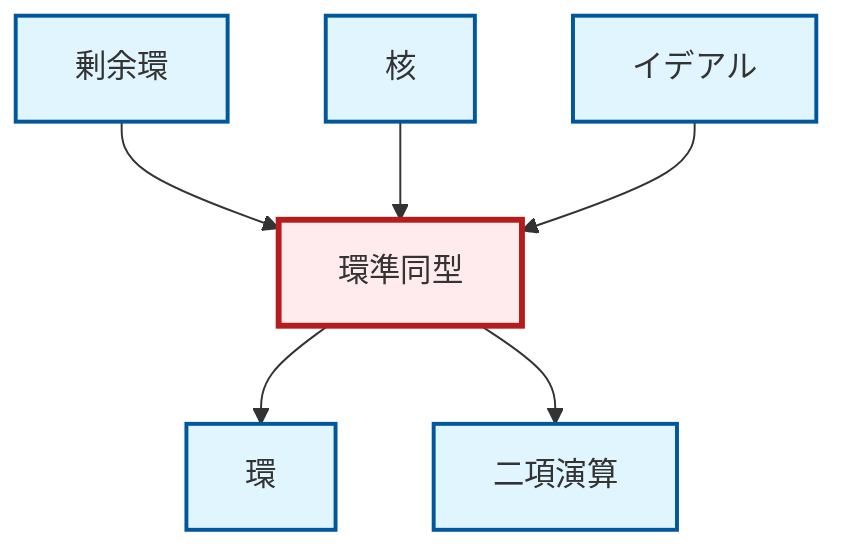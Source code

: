 graph TD
    classDef definition fill:#e1f5fe,stroke:#01579b,stroke-width:2px
    classDef theorem fill:#f3e5f5,stroke:#4a148c,stroke-width:2px
    classDef axiom fill:#fff3e0,stroke:#e65100,stroke-width:2px
    classDef example fill:#e8f5e9,stroke:#1b5e20,stroke-width:2px
    classDef current fill:#ffebee,stroke:#b71c1c,stroke-width:3px
    def-kernel["核"]:::definition
    def-ring["環"]:::definition
    def-ideal["イデアル"]:::definition
    def-binary-operation["二項演算"]:::definition
    def-ring-homomorphism["環準同型"]:::definition
    def-quotient-ring["剰余環"]:::definition
    def-ring-homomorphism --> def-ring
    def-quotient-ring --> def-ring-homomorphism
    def-kernel --> def-ring-homomorphism
    def-ideal --> def-ring-homomorphism
    def-ring-homomorphism --> def-binary-operation
    class def-ring-homomorphism current